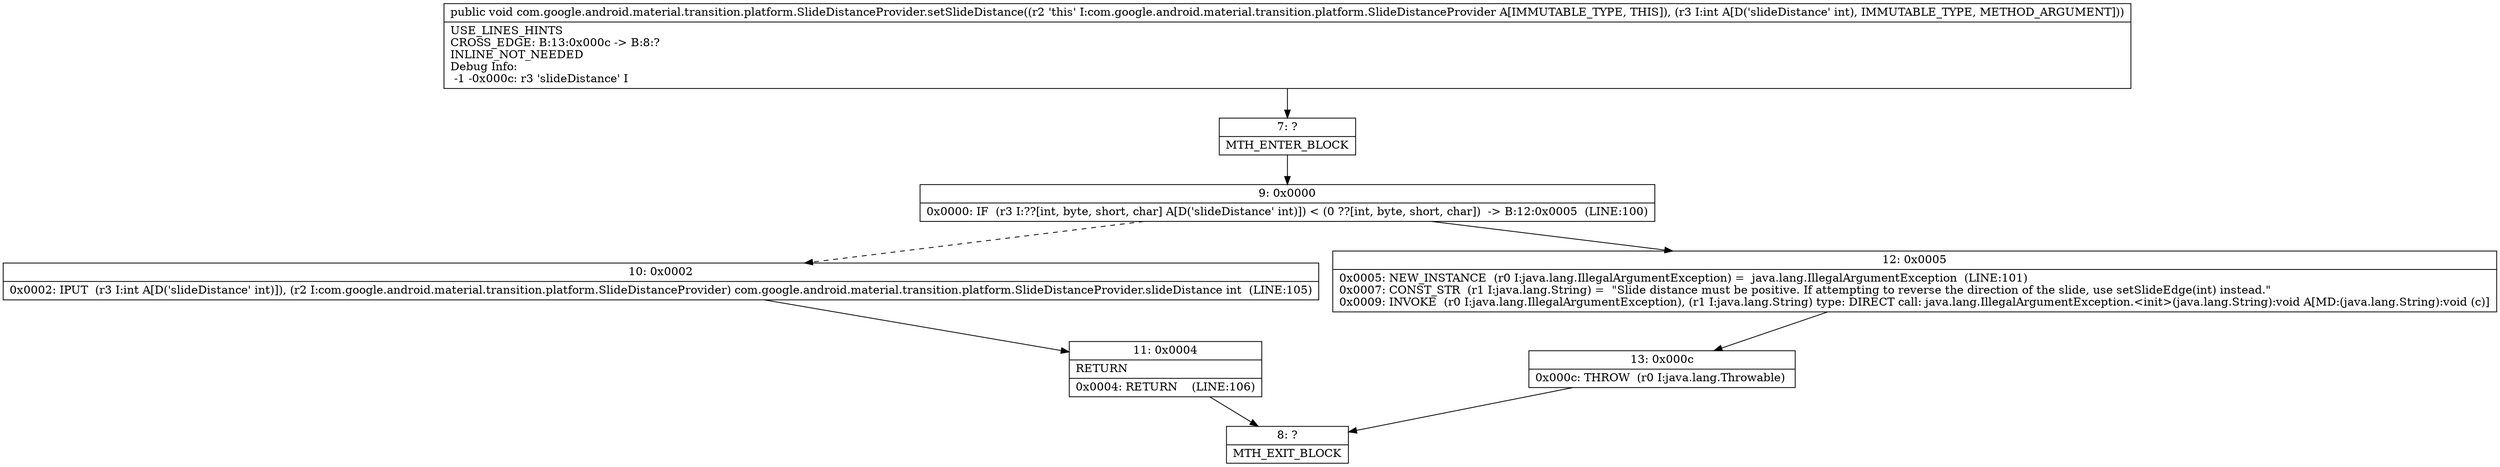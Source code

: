 digraph "CFG forcom.google.android.material.transition.platform.SlideDistanceProvider.setSlideDistance(I)V" {
Node_7 [shape=record,label="{7\:\ ?|MTH_ENTER_BLOCK\l}"];
Node_9 [shape=record,label="{9\:\ 0x0000|0x0000: IF  (r3 I:??[int, byte, short, char] A[D('slideDistance' int)]) \< (0 ??[int, byte, short, char])  \-\> B:12:0x0005  (LINE:100)\l}"];
Node_10 [shape=record,label="{10\:\ 0x0002|0x0002: IPUT  (r3 I:int A[D('slideDistance' int)]), (r2 I:com.google.android.material.transition.platform.SlideDistanceProvider) com.google.android.material.transition.platform.SlideDistanceProvider.slideDistance int  (LINE:105)\l}"];
Node_11 [shape=record,label="{11\:\ 0x0004|RETURN\l|0x0004: RETURN    (LINE:106)\l}"];
Node_8 [shape=record,label="{8\:\ ?|MTH_EXIT_BLOCK\l}"];
Node_12 [shape=record,label="{12\:\ 0x0005|0x0005: NEW_INSTANCE  (r0 I:java.lang.IllegalArgumentException) =  java.lang.IllegalArgumentException  (LINE:101)\l0x0007: CONST_STR  (r1 I:java.lang.String) =  \"Slide distance must be positive. If attempting to reverse the direction of the slide, use setSlideEdge(int) instead.\" \l0x0009: INVOKE  (r0 I:java.lang.IllegalArgumentException), (r1 I:java.lang.String) type: DIRECT call: java.lang.IllegalArgumentException.\<init\>(java.lang.String):void A[MD:(java.lang.String):void (c)]\l}"];
Node_13 [shape=record,label="{13\:\ 0x000c|0x000c: THROW  (r0 I:java.lang.Throwable) \l}"];
MethodNode[shape=record,label="{public void com.google.android.material.transition.platform.SlideDistanceProvider.setSlideDistance((r2 'this' I:com.google.android.material.transition.platform.SlideDistanceProvider A[IMMUTABLE_TYPE, THIS]), (r3 I:int A[D('slideDistance' int), IMMUTABLE_TYPE, METHOD_ARGUMENT]))  | USE_LINES_HINTS\lCROSS_EDGE: B:13:0x000c \-\> B:8:?\lINLINE_NOT_NEEDED\lDebug Info:\l  \-1 \-0x000c: r3 'slideDistance' I\l}"];
MethodNode -> Node_7;Node_7 -> Node_9;
Node_9 -> Node_10[style=dashed];
Node_9 -> Node_12;
Node_10 -> Node_11;
Node_11 -> Node_8;
Node_12 -> Node_13;
Node_13 -> Node_8;
}

